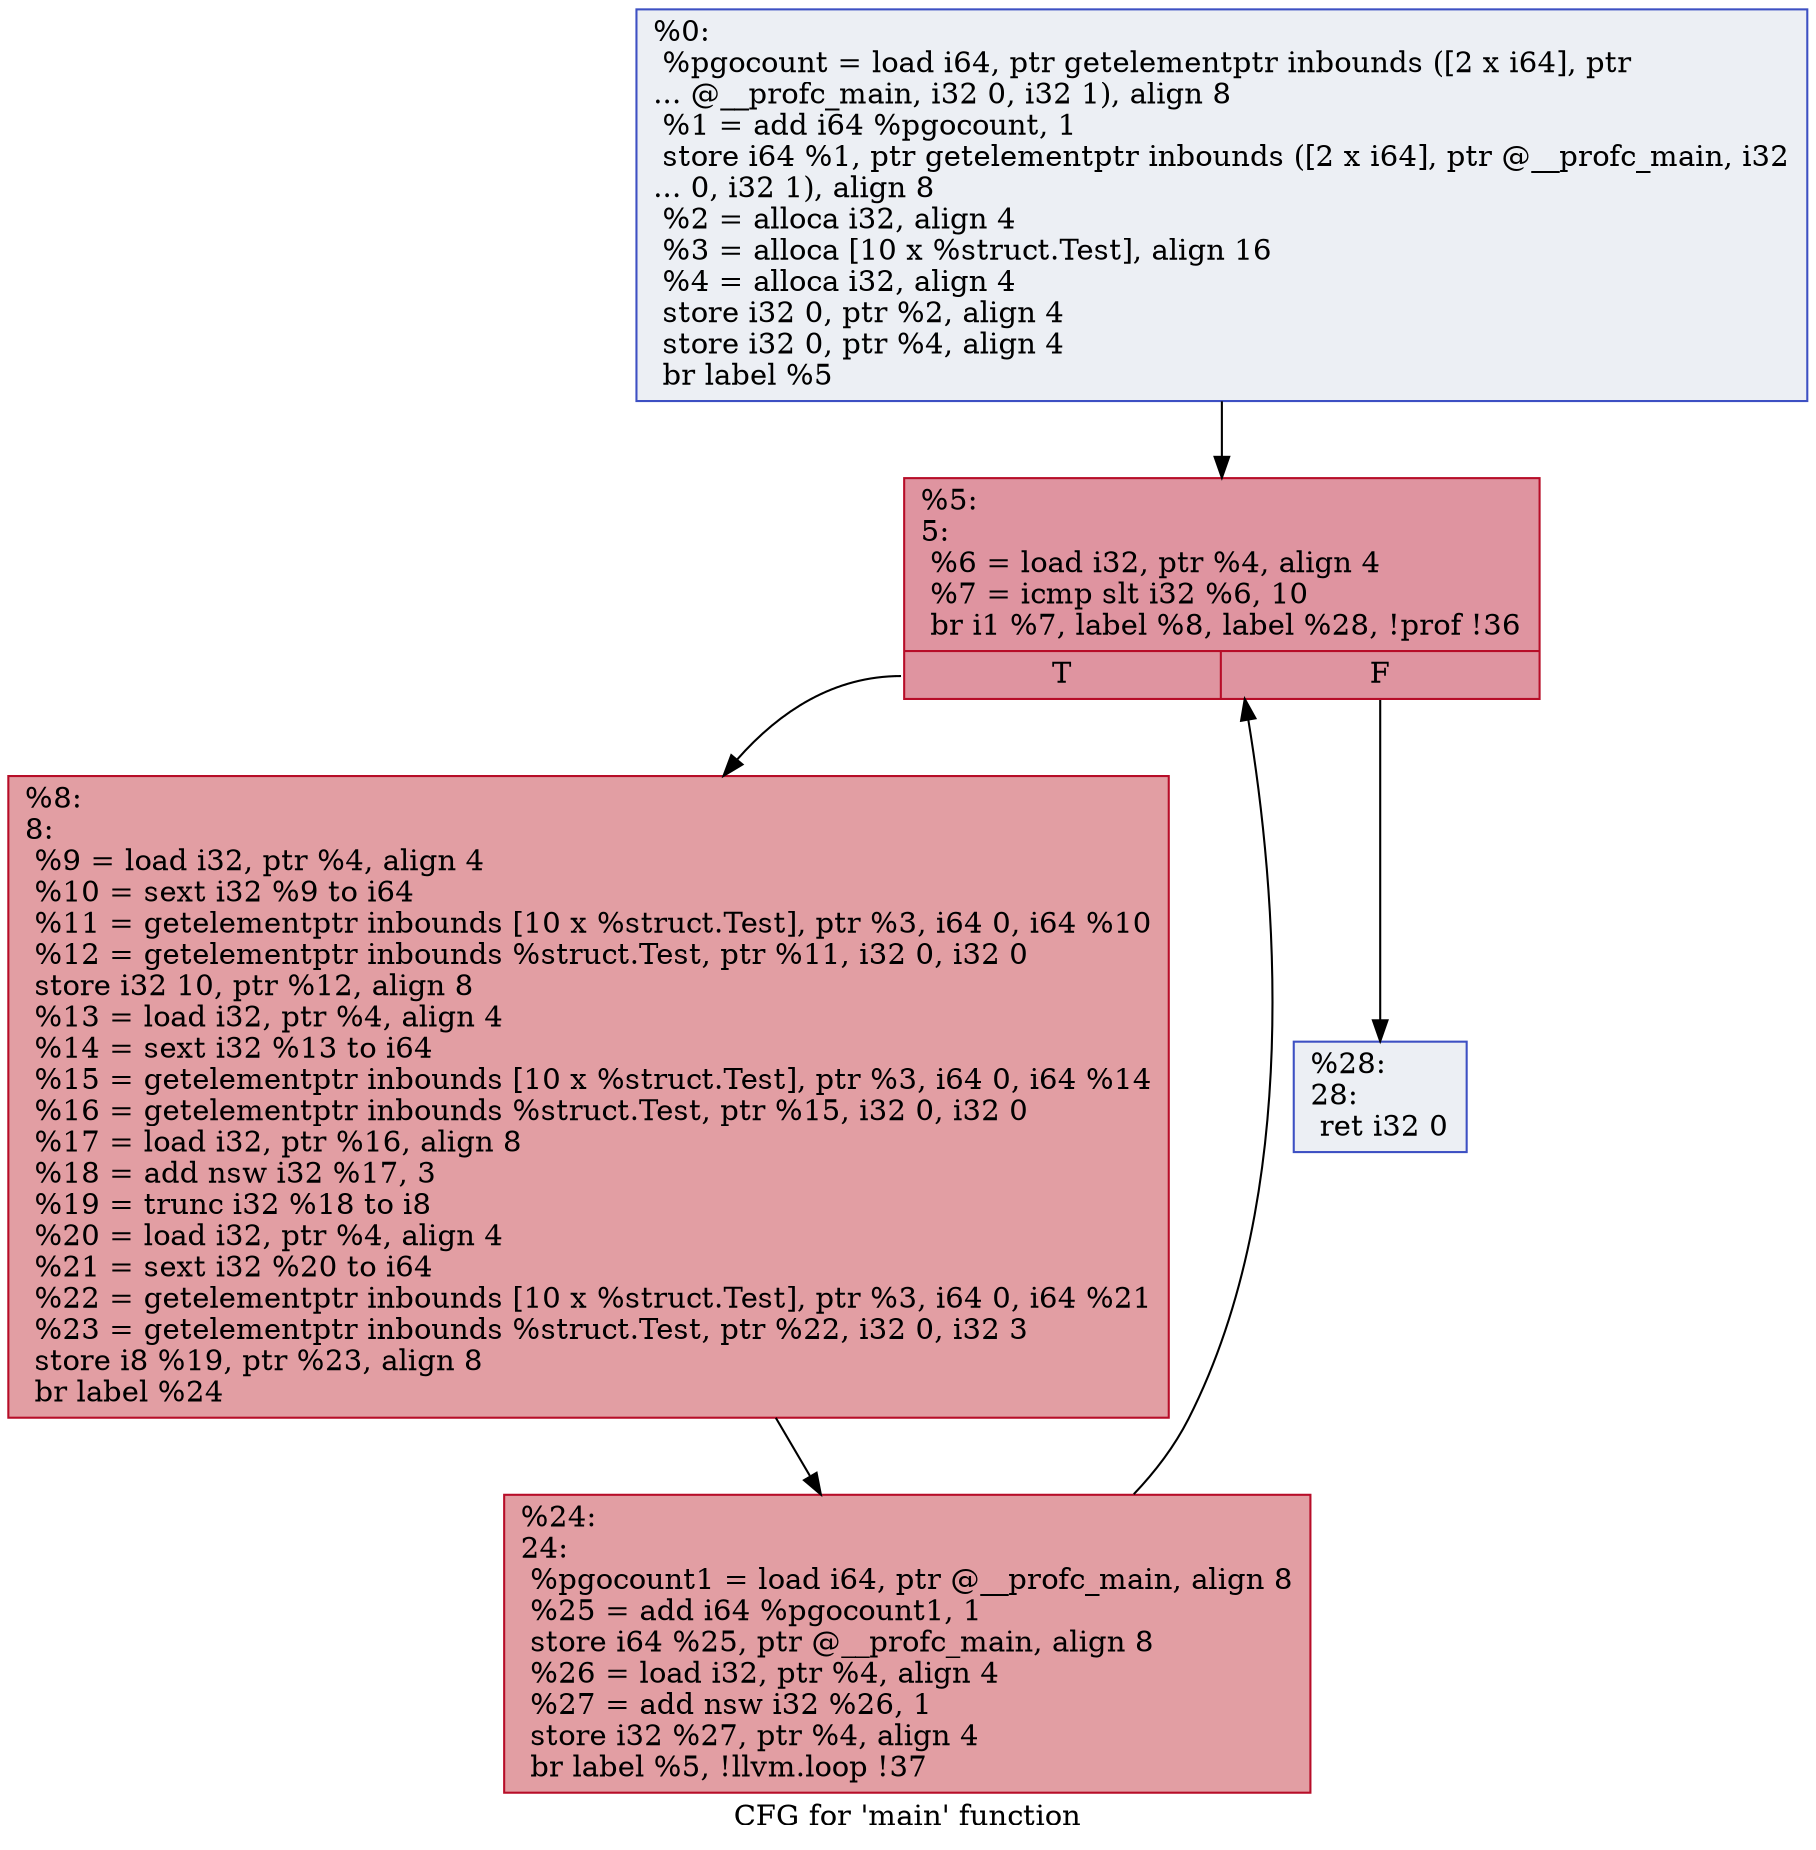digraph "CFG for 'main' function" {
	label="CFG for 'main' function";

	Node0x55b97404b1e0 [shape=record,color="#3d50c3ff", style=filled, fillcolor="#d4dbe670",label="{%0:\l  %pgocount = load i64, ptr getelementptr inbounds ([2 x i64], ptr\l... @__profc_main, i32 0, i32 1), align 8\l  %1 = add i64 %pgocount, 1\l  store i64 %1, ptr getelementptr inbounds ([2 x i64], ptr @__profc_main, i32\l... 0, i32 1), align 8\l  %2 = alloca i32, align 4\l  %3 = alloca [10 x %struct.Test], align 16\l  %4 = alloca i32, align 4\l  store i32 0, ptr %2, align 4\l  store i32 0, ptr %4, align 4\l  br label %5\l}"];
	Node0x55b97404b1e0 -> Node0x55b974052e60;
	Node0x55b974052e60 [shape=record,color="#b70d28ff", style=filled, fillcolor="#b70d2870",label="{%5:\l5:                                                \l  %6 = load i32, ptr %4, align 4\l  %7 = icmp slt i32 %6, 10\l  br i1 %7, label %8, label %28, !prof !36\l|{<s0>T|<s1>F}}"];
	Node0x55b974052e60:s0 -> Node0x55b97405df90;
	Node0x55b974052e60:s1 -> Node0x55b97405e030;
	Node0x55b97405df90 [shape=record,color="#b70d28ff", style=filled, fillcolor="#be242e70",label="{%8:\l8:                                                \l  %9 = load i32, ptr %4, align 4\l  %10 = sext i32 %9 to i64\l  %11 = getelementptr inbounds [10 x %struct.Test], ptr %3, i64 0, i64 %10\l  %12 = getelementptr inbounds %struct.Test, ptr %11, i32 0, i32 0\l  store i32 10, ptr %12, align 8\l  %13 = load i32, ptr %4, align 4\l  %14 = sext i32 %13 to i64\l  %15 = getelementptr inbounds [10 x %struct.Test], ptr %3, i64 0, i64 %14\l  %16 = getelementptr inbounds %struct.Test, ptr %15, i32 0, i32 0\l  %17 = load i32, ptr %16, align 8\l  %18 = add nsw i32 %17, 3\l  %19 = trunc i32 %18 to i8\l  %20 = load i32, ptr %4, align 4\l  %21 = sext i32 %20 to i64\l  %22 = getelementptr inbounds [10 x %struct.Test], ptr %3, i64 0, i64 %21\l  %23 = getelementptr inbounds %struct.Test, ptr %22, i32 0, i32 3\l  store i8 %19, ptr %23, align 8\l  br label %24\l}"];
	Node0x55b97405df90 -> Node0x55b97405dfe0;
	Node0x55b97405dfe0 [shape=record,color="#b70d28ff", style=filled, fillcolor="#be242e70",label="{%24:\l24:                                               \l  %pgocount1 = load i64, ptr @__profc_main, align 8\l  %25 = add i64 %pgocount1, 1\l  store i64 %25, ptr @__profc_main, align 8\l  %26 = load i32, ptr %4, align 4\l  %27 = add nsw i32 %26, 1\l  store i32 %27, ptr %4, align 4\l  br label %5, !llvm.loop !37\l}"];
	Node0x55b97405dfe0 -> Node0x55b974052e60;
	Node0x55b97405e030 [shape=record,color="#3d50c3ff", style=filled, fillcolor="#d4dbe670",label="{%28:\l28:                                               \l  ret i32 0\l}"];
}
